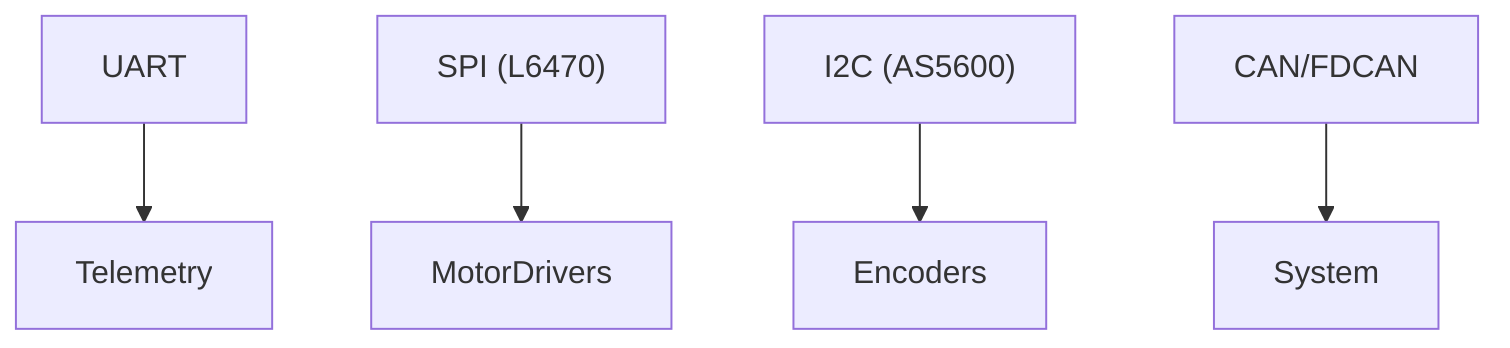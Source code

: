 graph TB
  UART["UART"]
  SPI["SPI (L6470)"]
  I2C["I2C (AS5600)"]
  CAN["CAN/FDCAN"]
  UART --> Telemetry
  SPI --> MotorDrivers
  I2C --> Encoders
  CAN --> System